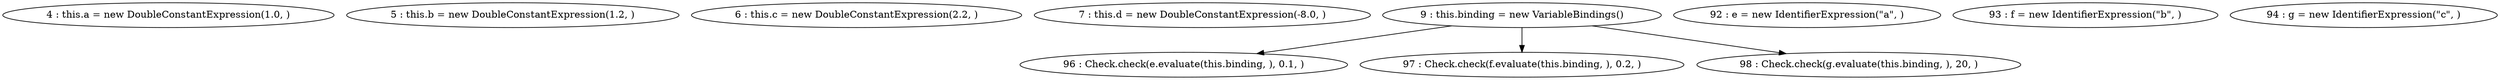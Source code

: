 digraph G {
"4 : this.a = new DoubleConstantExpression(1.0, )"
"5 : this.b = new DoubleConstantExpression(1.2, )"
"6 : this.c = new DoubleConstantExpression(2.2, )"
"7 : this.d = new DoubleConstantExpression(-8.0, )"
"9 : this.binding = new VariableBindings()"
"9 : this.binding = new VariableBindings()" -> "96 : Check.check(e.evaluate(this.binding, ), 0.1, )"
"9 : this.binding = new VariableBindings()" -> "97 : Check.check(f.evaluate(this.binding, ), 0.2, )"
"9 : this.binding = new VariableBindings()" -> "98 : Check.check(g.evaluate(this.binding, ), 20, )"
"92 : e = new IdentifierExpression(\"a\", )"
"93 : f = new IdentifierExpression(\"b\", )"
"94 : g = new IdentifierExpression(\"c\", )"
"96 : Check.check(e.evaluate(this.binding, ), 0.1, )"
"97 : Check.check(f.evaluate(this.binding, ), 0.2, )"
"98 : Check.check(g.evaluate(this.binding, ), 20, )"
}